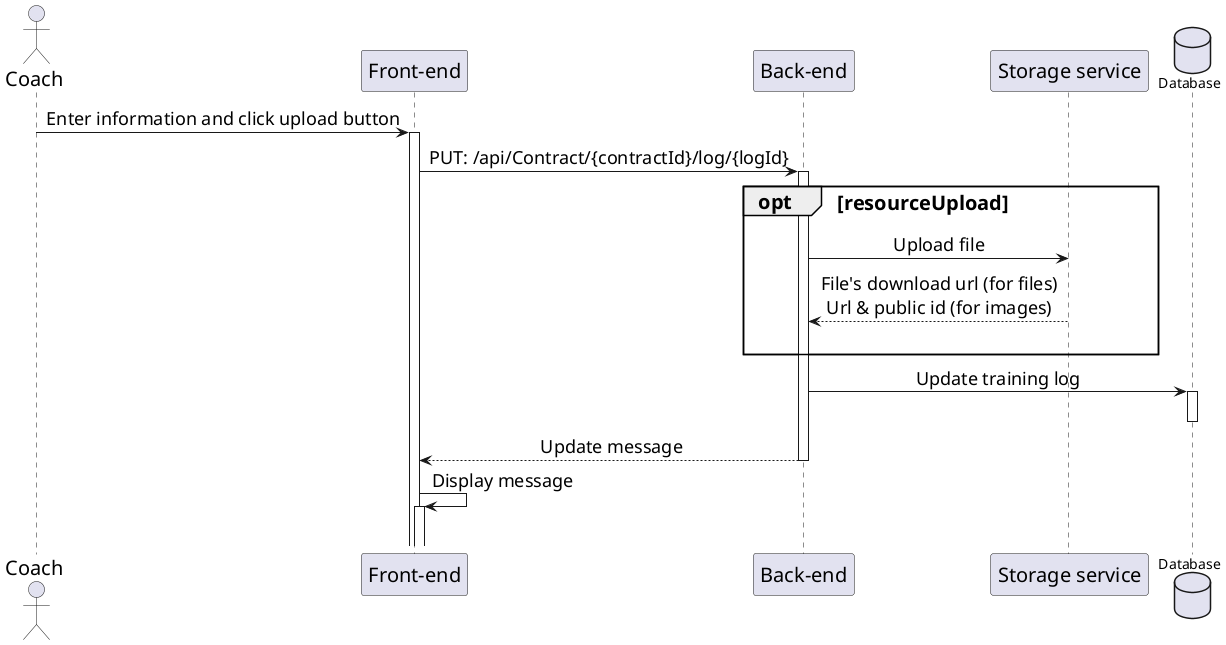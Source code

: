 @startuml UpdateLog
skinparam sequenceMessageAlign center
skinparam sequenceGroupFontSize 20
skinparam sequenceGroupHeaderFontSize 20
skinparam sequence {
    ParticipantFontSize 20
    ActorFontSize 20
    DatabaseFontSize 20
    ArrowFontSize 18
} 
actor "Coach" as user
participant "Front-end" as fe
participant "Back-end" as be
participant "Storage service" as service
database Database as db

user -> fe++: Enter information and click upload button
fe -> be++: PUT: /api/Contract/{contractId}/log/{logId}
opt resourceUpload
    be -> service: Upload file
    service --> be: File's download url (for files)\nUrl & public id (for images)
    |||
end
be -> db++: Update training log
deactivate db
be --> fe: Update message
deactivate be
fe -> fe++: Display message
|||
@enduml